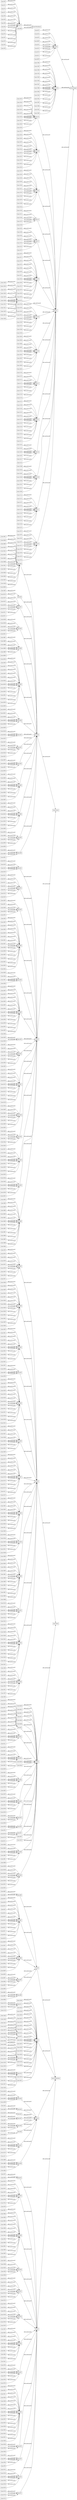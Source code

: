 digraph ar2dtool_diagram { 
rankdir=LR;
size="1000"
node [shape = rectangle, color="black"]; "base:FED" "base:ENI" "base:DBN" "base:HAN" "base:FEL" "base:GPF" "base:NK" "base:NCL" "base:CIC" "base:CPB" "base:FN" "base:EMB" "base:NEH" "base:FFG" "base:CRI" "base:GKF" "base:HLH" "base:HLP" "base:DBE" "base:FOB" "base:ENH" "base:DBM" "base:GMB" "base:CKR" "base:FBP" "base:DEE" "base:HBC" "base:HKD" "base:DEM" "base:AMM" "base:CPN" "base:NFK" "base:CBP" "base:PD" "base:PL" "base:FAA" "base:FAI" "base:HCF" "base:NHG" "base:HA" "base:BCG" "base:DFH" "base:HI" "base:FIF" "base:DED" "base:DLC" "base:DEL" "base:HFF" "base:N" "base:ENF" "base:FHH" "base:DNM" "base:DDF" "base:DHD" "base:HNC" "base:HMM" "base:NOC" "base:CCM" "base:CRO" "base:NAB" "base:CLN" "base:DMA" "base:FAC" "base:CC" "base:GMM" "base:Word" "base:NHL" "base:FDH" "base:FMI" "base:DIG" "base:GDL" "base:HOF" "base:BFF" "base:BME" "base:DHC" "base:CDH" "base:FBF" "base:CDP" "base:HNH" "base:DND" "base:HNP" "base:NID" "base:CRN" "base:GEB" "base:DPN" "base:HPD" "base:GNK" "base:EBF" "base:CKO" "base:CEF" "base:GMG" "base:BK" "base:CEN" "base:CKA" "base:FB" "base:NKK" "base:CDB" "base:PI" "base:NBL" "base:AM" "base:C" "base:K" "base:NIP" "base:NAH" "base:FNF" "base:CGO" "base:DG" "base:CFI" "base:CMH" "base:EBC" "base:HAG" "base:CI" "base:ACH" "base:CEE" "base:CLD" "base:BE" "base:FCB" "base:CNN" "base:KN" "base:COD" "base:DPL" "base:DHI" "base:CAF" "base:CHE" "base:CHM" "base:CGA" "base:NOH" "base:NAM" "base:Orientation" "base:DL" "base:CH" "base:NCF" "base:FH" "base:CIH" "base:CBA" "base:AMF" "base:CPG" "base:ELF" "base:FMN" "base:EEB" "base:COC" "base:DPK" "base:HED" "base:FGM" "base:CNL" "base:DLL" "base:CRC" "base:NM" "base:NBE" "base:ED" "base:DCK" "base:DBG" "base:FEC" "base:DAA" "base:HAM" "base:FEK" "base:NB" "base:GPE" "base:HAD" "base:NCK" "base:CPA" "base:FGD" "base:FG" "base:FHP" "base:FNC" "base:NLF" "base:NEG" "base:FFF" "base:CRB" "base:GAG" "base:DCB" "base:EP" "base:HBP" "base:HRB" "base:NDC" "base:BCI" "base:DBD" "base:BCA" "base:FEB" "base:DBL" "base:HC" "base:CN" "base:EFF" "base:HBB" "base:HKK" "base:CPM" "base:ELL" "base:FHB" "base:NMA" "base:FAK" "base:CBO" "base:EDD" "base:DMI" "base:EDL" "base:AA" "base:CAC" "base:NEF" "base:HLF" "base:HO" "base:NHF" "base:DEC" "base:FBN" "base:DEK" "base:CIM" "base:CPL" "base:CBF" "base:FM" "base:CBN" "base:DMH" "base:GCH" "base:HNB" "base:AAI" "base:NII" "base:GKE" "base:CLM" "base:NHE" "base:GML" "base:GDC" "base:CKF" "base:GP" "base:GDK" "base:KG" "base:NCP" "base:HNA" "base:GLH" "base:PC" "base:PK" "base:AG" "base:NLC" "base:NEL" "base:CRM" "base:DMF" "base:CLL" "base:CFC" "base:FAH" "base:CMB" "base:ACB" "base:BCF" "base:DFG" "base:HKH" "base:RR" "base:FBC" "base:NMF" "base:EKH" "base:FBK" "base:HNM" "base:EKP" "base:CDA" "base:PH" "base:ECH" "base:AF" "base:B" "base:NPF" "base:NOB" "base:CGF" "base:NAG" "base:CFB" "base:CGN" "base:GEH" "base:DF" "base:HCB" "base:CB" "base:HGH" "base:EIF" "base:CED" "base:NHK" "base:CEL" "base:DEH" "base:FMH" "base:CNM" "base:DIF" "base:DPE" "base:EAF" "base:HEF" "base:FBE" "base:HNG" "base:DHP" "base:DNC" "base:HNO" "base:BKB" "base:NIN" "base:FNK" "base:NOG" "base:NAF" "base:DE" "base:HAL" "base:CG" "base:NCE" "base:FDD" "base:FA" "base:FCH" "base:GAH" "base:KFF" "base:BMI" "base:BFR" "base:DHO" "base:FFH" "base:NL" "base:EC" "base:BEF" "base:CFH" "base:DBF" "base:EBB" "base:CFP" "base:HAF" "base:GD" "base:NCD" "base:FF" "base:HCM" "base:FGK" "base:CRA" "base:FOH" "base:ECM" "base:NBP" "base:DCA" "base:EB" "base:G" "base:DCI" "base:CGK" "base:NMK" "base:NAL" "base:DK" "base:NDB" "base:ENM" "base:HB" "base:FEP" "base:DAN" "base:EFM" "base:AME" "base:CPF" "base:CIO" "base:NFC" "base:CBH" "base:EEI" "base:COH" "base:HMC" "base:AFF" "base:ELB" "base:CHI" "base:EGH" "base:NBO" "base:EN" "base:CKN" "base:NDN" "base:GMF" "base:DP" "base:HN" "base:NA" "base:GMN" "base:NI" "base:EFL" "base:FHO" "base:CPK" "base:CBE" "base:EEF" "base:HIF" "base:AAH" "base:NKD" "base:CRG" "base:FFM" "base:FON" "base:GKD" "base:DBC" "base:NDM" "base:GME" "base:DBK" "base:HM" "base:CKP" "base:NHD" "base:NF" "base:DEP" "base:ENC" "base:NFI" "base:FGH" "base:PB" "base:HDH" "base:NLB" "base:NEK" "base:CCB" "base:CRF" "base:GKC" "base:DCN" "base:FAG" "base:EAN" "base:BCE" "base:DFF" "base:NHP" "base:BC" "base:DEB" "base:FBM" "base:HEC" "base:HEK" "base:DNK" "base:FBB" "base:NFN" "base:PA" "base:HNL" "base:NBD" "base:DNH" "base:HMH" "base:HMP" "base:NLA" "base:BKG" "base:CRR" "base:DMD" "base:NOA" "base:NOI" "base:GNB" "base:DGI" "base:CFA" "base:FAF" "base:HPH" "base:CA" "base:BCD" "base:GMK" "base:BCL" "base:GDB" "base:EAL" "base:DIE" "base:KF" "base:DPD" "base:FMO" "base:DIM" "base:BFD" "base:CMO" "base:DHA" "base:CDF" "base:CDN" "base:HNF" "base:NBC" "base:DNB" "base:NPD" "base:NIM" "base:CCP" "base:NAE" "base:DD" "base:FEA" "base:FEI" "base:HAK" "base:CM" "base:NHA" "base:CLH" "base:EAC" "base:FMF" "base:DID" "base:DPC" "base:HFH" "base:BFC" "base:ABH" "base:BMB" "base:EKG" "base:CND" "base:DHF" "base:PG" "base:AK" "base:A" "base:CCG" "base:CGE" "base:CMF" "base:CL" "base:CFO" "base:HAE" "base:GC" "base:ACN" "base:CLB" "base:CBM" "base:EKL" "base:CAI" "base:CNI" "base:CHH" "base:CHP" "base:FOG" "base:ECL" "base:F" "base:HBH" "base:NOF" "base:AKH" "base:NAK" "base:CFF" "base:HPM" "base:CFN" "base:CF" "base:FEO" "base:EBH" "base:ACE" "base:EMH" "base:CIF" "base:CPE" "base:NFB" "base:DPI" "base:EEH" "base:BMH" "base:CHB" "base:NKF" "base:NBN" "base:EM" "base:NDG" "base:HG" "base:DI" "base:FEF" "base:FEN" "base:DAD" "base:DBP" "base:HAP" "base:CR" "base:GPH" "base:EFC" "base:HBF" "base:NH" "base:HAB" "base:AGH" "base:NCI" "base:DKC" "base:DDD" "base:FE" "base:FGB" "base:FNA" "base:HCL" "base:CAO" "base:DLI" "base:NKC" "base:DCH" "base:DBB" "base:HL" "base:DEG" "base:FBR" "base:HKF" "base:DEO" "base:HKN" "base:NCH" "base:CPP" "base:FAN" "base:NFH" "base:FGG" "base:FBD" "base:HMB" "base:HNN" "base:NED" "base:FPP" "base:CRL" "base:GKI" "base:DLN" "base:CRE" "base:DCE" "base:DCM" "base:HCC" "base:DEA" "base:HEM" "base:DEI" "base:KK" "base:EMM" "base:CIK" "base:NFG" "base:GCK" "base:HNE" "base:PO" "base:HDF" "base:NEP" "base:NOP" "base:NIG" "base:BEE" "base:CLP" "base:DMC" "base:HLC" "base:FPA" "base:GNH" "base:HFP" "base:NHC" "base:BCC" "base:CEK" "base:NE" "base:BCK" "base:EFH" "base:EAE" "base:CKD" "base:HOC" "base:ABB" "base:ENB" "base:EPL" "base:CDE" "base:CDM" "base:NBB" "base:NIF" "base:CCI" "base:NON" "base:ACM" "base:CEH" "base:NHO" "base:CEP" "base:EAB" "base:CKC" "base:HEB" "base:FME" "base:DIC" "base:GDH" "base:DPB" "base:HOB" "base:BMA" "base:FBA" "base:CMM" "base:ABG" "base:EKF" "base:NFM" "base:FBI" "base:CDD" "base:CDL" "base:DNG" "base:AD" "base:BKF" "base:H" "base:CGD" "base:CGL" "base:DGP" "base:CK" "base:CLA" "base:FCD" "base:HFM" "base:COF" "base:KP" "base:NKN" "base:BMM" "base:NKG" "base:CNB" "base:HDC" "base:NP" "base:CHG" "base:FOM" "base:NBH" "base:EG" "base:NPC" "base:AKA" "base:CGC" "base:FNI" "base:NAD" "base:FAB" "base:DC" "base:CMD" "base:DKK" "base:FEH" "base:DAF" "base:HGK" "base:FDB" "base:ELC" "base:DII" "base:DPH" "base:HOH" "base:FFK" "base:NO" "base:NKE" "base:HRM" "base:NBG" "base:EF" "base:HBM" "base:NPH" "base:DBA" "base:FNN" "base:NDF" "base:HPK" "base:DBI" "base:DH" "base:FEE" "base:DAC" "base:HF" "base:HGB" "base:FEM" "base:NCB" "base:NLK" "base:EMF" "base:CBD" "base:BM" "base:CPC" "base:EEM" "base:DPG" "base:FD" "base:BMF" "base:EKK" "base:CNH" "base:CAN" "base:NLH" "base:FOF" "base:DLP" "base:E" "base:Action" "base:ADH" "base:CGI" "base:NDE" "base:HE" "base:DKD" "base:CP" "base:HKE" "base:NCN" "base:HKM" "base:NCG" "base:CPO" "base:FAM" "base:COK" "base:DKA" "base:FP" "base:EMD" "base:NEC" "base:FPI" "base:DLG" "base:CRK" "base:CHL" "base:GKH" "base:NBM" "base:GKP" "base:CIB" "base:EL" "base:EFB" "base:CPI" "base:FO" "base:GCB" "base:EMC" "base:NFF" "base:HND" "base:GLK" "base:PF" "base:PN" "base:NEO" "base:NKB" "base:CCF" "base:Image" "base:CCN" "base:CLO" "base:HLB" "base:HCH" "base:CKK" "base:NDK" "base:CEB" "base:HK" "base:FIH" "base:DEF" "base:NHB" "base:ND" "base:DEN" "base:EAD" "base:P" "base:ABA" "base:FGF" "base:PE" "base:PM" "base:NIE" "base:NOE" "base:CCH" "base:DCD" "base:NOM" "base:CFM" "base:CE" "base:ACL" "base:BCH" "base:CEA" "base:BCP" "base:NHN" "base:HP" "base:NC" "base:HEA" "base:GDG" "base:HOP" "base:FHI" "base:CML" "base:NMC" "base:KEF" "base:FBH" "base:DNF" "base:HMF" "base:AC" "base:CRP" "base:NOD" "base:DPP" "base:NOL" "base:NAI" "base:CD" "base:DGO" "base:BCB" "base:DFC" "base:NHM" "base:DFK" "base:BF" "base:KO" "base:HEH" "base:NMB" "base:NKM" "base:FBG" "base:CNA" "base:HNI" "base:NBA" "base:AB" "base:EPH" "base:CGB" "base:FNH" "base:NAC" "base:GEK" "base:DGF" "base:HPE" "base:DB" "base:FEG" "base:EBM" "base:CLF" "base:BMN" "base:EAA" "base:CEO" "base:FC" "base:DPA" "base:BFA" "base:NKL" "base:FFB" "base:FMA" "base:HRL" "base:NBF" "base:EE" "base:NIB" "base:FNG" "base:GIF" "base:DA" "base:DN" "base:DBH" "base:HAH" "base:EBL" "base:HGP" "base:GA" "base:EML" "base:AMH" "base:ELH" "base:DPM" "base:GAK" "base:EEL" "base:DPF" "base:EDH" "base:BML" "base:NEB" "base:AFI" "base:KD" "base:CHF" "base:CHN" "base:HRF" "base:D" "base:NMM" "base:NAN" "base:CGH" "base:AKF" "base:DM" "base:CMC" "base:FER" "base:HD" "base:CO" "base:GM" "base:NCM" "base:Periodicals" "base:CBB" "base:EEC" "base:ELM" "base:FI" "base:HCP" "base:CAD" "base:CNF" "base:GKA" "base:CRD" "base:FPH" "base:DLF" "base:CHK" "base:GAB" "base:DCL" "base:EK" ; /*classes style*/
	"base:HNM" -> "base:HN" [ label = "rdfs:subClassOf" ];
	"base:KFF" -> "base:K" [ label = "rdfs:subClassOf" ];
	"base:FNF" -> "base:FN" [ label = "rdfs:subClassOf" ];
	"base:DIC" -> "base:DI" [ label = "rdfs:subClassOf" ];
	"base:HKK" -> "base:HK" [ label = "rdfs:subClassOf" ];
	"base:FFH" -> "base:FF" [ label = "rdfs:subClassOf" ];
	"base:NB" -> "base:N" [ label = "rdfs:subClassOf" ];
	"base:HCM" -> "base:HC" [ label = "rdfs:subClassOf" ];
	"base:FD" -> "base:F" [ label = "rdfs:subClassOf" ];
	"base:CPI" -> "base:CP" [ label = "rdfs:subClassOf" ];
	"base:AKF" -> "base:AK" [ label = "rdfs:subClassOf" ];
	"base:FHB" -> "base:FH" [ label = "rdfs:subClassOf" ];
	"base:CHK" -> "base:CH" [ label = "rdfs:subClassOf" ];
	"base:ACH" -> "base:AC" [ label = "rdfs:subClassOf" ];
	"base:CB" -> "base:C" [ label = "rdfs:subClassOf" ];
	"base:CRC" -> "base:CR" [ label = "rdfs:subClassOf" ];
	"base:NIP" -> "base:NI" [ label = "rdfs:subClassOf" ];
	"base:NFN" -> "base:NF" [ label = "rdfs:subClassOf" ];
	"base:ELF" -> "base:EL" [ label = "rdfs:subClassOf" ];
	"base:CGC" -> "base:CG" [ label = "rdfs:subClassOf" ];
	"base:EDH" -> "base:ED" [ label = "rdfs:subClassOf" ];
	"base:NCL" -> "base:NC" [ label = "rdfs:subClassOf" ];
	"base:NPF" -> "base:NP" [ label = "rdfs:subClassOf" ];
	"base:CDA" -> "base:CD" [ label = "rdfs:subClassOf" ];
	"base:EAF" -> "base:E" [ label = "rdfs:subClassOf" ];
	"base:A" -> "base:Orientation" [ label = "rdfs:subClassOf" ];
	"base:GKE" -> "base:G" [ label = "rdfs:subClassOf" ];
	"base:EFB" -> "base:EF" [ label = "rdfs:subClassOf" ];
	"base:PM" -> "base:P" [ label = "rdfs:subClassOf" ];
	"base:HO" -> "base:H" [ label = "rdfs:subClassOf" ];
	"base:FMO" -> "base:FM" [ label = "rdfs:subClassOf" ];
	"base:BKG" -> "base:BK" [ label = "rdfs:subClassOf" ];
	"base:NEF" -> "base:NE" [ label = "rdfs:subClassOf" ];
	"base:BCI" -> "base:BC" [ label = "rdfs:subClassOf" ];
	"base:DMH" -> "base:DM" [ label = "rdfs:subClassOf" ];
	"base:HOP" -> "base:HO" [ label = "rdfs:subClassOf" ];
	"base:NBD" -> "base:NB" [ label = "rdfs:subClassOf" ];
	"base:EM" -> "base:E" [ label = "rdfs:subClassOf" ];
	"base:BMA" -> "base:BM" [ label = "rdfs:subClassOf" ];
	"base:FGK" -> "base:FG" [ label = "rdfs:subClassOf" ];
	"base:BK" -> "base:B" [ label = "rdfs:subClassOf" ];
	"base:DBH" -> "base:DB" [ label = "rdfs:subClassOf" ];
	"base:CLP" -> "base:CL" [ label = "rdfs:subClassOf" ];
	"base:HAN" -> "base:HA" [ label = "rdfs:subClassOf" ];
	"base:HNH" -> "base:HN" [ label = "rdfs:subClassOf" ];
	"base:DE" -> "base:D" [ label = "rdfs:subClassOf" ];
	"base:FAG" -> "base:FA" [ label = "rdfs:subClassOf" ];
	"base:FNA" -> "base:FN" [ label = "rdfs:subClassOf" ];
	"base:HKF" -> "base:HK" [ label = "rdfs:subClassOf" ];
	"base:AAI" -> "base:AA" [ label = "rdfs:subClassOf" ];
	"base:AC" -> "base:A" [ label = "rdfs:subClassOf" ];
	"base:HCH" -> "base:HC" [ label = "rdfs:subClassOf" ];
	"base:AKA" -> "base:AK" [ label = "rdfs:subClassOf" ];
	"base:CHF" -> "base:CH" [ label = "rdfs:subClassOf" ];
	"base:HEB" -> "base:HE" [ label = "rdfs:subClassOf" ];
	"base:CMB" -> "base:CM" [ label = "rdfs:subClassOf" ];
	"base:CED" -> "base:CE" [ label = "rdfs:subClassOf" ];
	"base:GLH" -> "base:G" [ label = "rdfs:subClassOf" ];
	"base:NAM" -> "base:NA" [ label = "rdfs:subClassOf" ];
	"base:CBB" -> "base:CB" [ label = "rdfs:subClassOf" ];
	"base:NFI" -> "base:NF" [ label = "rdfs:subClassOf" ];
	"base:GIF" -> "base:G" [ label = "rdfs:subClassOf" ];
	"base:NKE" -> "base:NK" [ label = "rdfs:subClassOf" ];
	"base:GAH" -> "base:GA" [ label = "rdfs:subClassOf" ];
	"base:DNK" -> "base:DN" [ label = "rdfs:subClassOf" ];
	"base:NCG" -> "base:NC" [ label = "rdfs:subClassOf" ];
	"base:GNB" -> "base:G" [ label = "rdfs:subClassOf" ];
	"base:FP" -> "base:F" [ label = "rdfs:subClassOf" ];
	"base:EAA" -> "base:E" [ label = "rdfs:subClassOf" ];
	"base:NHC" -> "base:NH" [ label = "rdfs:subClassOf" ];
	"base:BFF" -> "base:BF" [ label = "rdfs:subClassOf" ];
	"base:CN" -> "base:C" [ label = "rdfs:subClassOf" ];
	"base:PH" -> "base:P" [ label = "rdfs:subClassOf" ];
	"base:DCK" -> "base:DC" [ label = "rdfs:subClassOf" ];
	"base:DPE" -> "base:DP" [ label = "rdfs:subClassOf" ];
	"base:GCB" -> "base:GC" [ label = "rdfs:subClassOf" ];
	"base:HRM" -> "base:HA" [ label = "rdfs:subClassOf" ];
	"base:BKB" -> "base:BK" [ label = "rdfs:subClassOf" ];
	"base:FEL" -> "base:FE" [ label = "rdfs:subClassOf" ];
	"base:BCD" -> "base:BC" [ label = "rdfs:subClassOf" ];
	"base:CRO" -> "base:CR" [ label = "rdfs:subClassOf" ];
	"base:DMC" -> "base:DM" [ label = "rdfs:subClassOf" ];
	"base:DEE" -> "base:DE" [ label = "rdfs:subClassOf" ];
	"base:CGO" -> "base:CG" [ label = "rdfs:subClassOf" ];
	"base:FGF" -> "base:FG" [ label = "rdfs:subClassOf" ];
	"base:BF" -> "base:B" [ label = "rdfs:subClassOf" ];
	"base:DBC" -> "base:DB" [ label = "rdfs:subClassOf" ];
	"base:AGH" -> "base:AG" [ label = "rdfs:subClassOf" ];
	"base:CDM" -> "base:CD" [ label = "rdfs:subClassOf" ];
	"base:FDD" -> "base:FD" [ label = "rdfs:subClassOf" ];
	"base:HNC" -> "base:HN" [ label = "rdfs:subClassOf" ];
	"base:FAB" -> "base:FA" [ label = "rdfs:subClassOf" ];
	"base:ECL" -> "base:EC" [ label = "rdfs:subClassOf" ];
	"base:HCC" -> "base:HC" [ label = "rdfs:subClassOf" ];
	"base:CKC" -> "base:CK" [ label = "rdfs:subClassOf" ];
	"base:GMK" -> "base:GM" [ label = "rdfs:subClassOf" ];
	"base:NBP" -> "base:NB" [ label = "rdfs:subClassOf" ];
	"base:BMM" -> "base:BM" [ label = "rdfs:subClassOf" ];
	"base:EMD" -> "base:EM" [ label = "rdfs:subClassOf" ];
	"base:EEF" -> "base:EE" [ label = "rdfs:subClassOf" ];
	"base:NLH" -> "base:NL" [ label = "rdfs:subClassOf" ];
	"base:DGP" -> "base:DG" [ label = "rdfs:subClassOf" ];
	"base:NIF" -> "base:NI" [ label = "rdfs:subClassOf" ];
	"base:DLL" -> "base:DL" [ label = "rdfs:subClassOf" ];
	"base:NAH" -> "base:NA" [ label = "rdfs:subClassOf" ];
	"base:NI" -> "base:N" [ label = "rdfs:subClassOf" ];
	"base:DNF" -> "base:DN" [ label = "rdfs:subClassOf" ];
	"base:NCB" -> "base:NC" [ label = "rdfs:subClassOf" ];
	"base:DFH" -> "base:DF" [ label = "rdfs:subClassOf" ];
	"base:CPP" -> "base:CP" [ label = "rdfs:subClassOf" ];
	"base:KG" -> "base:K" [ label = "rdfs:subClassOf" ];
	"base:DKD" -> "base:DK" [ label = "rdfs:subClassOf" ];
	"base:BFA" -> "base:BF" [ label = "rdfs:subClassOf" ];
	"base:CI" -> "base:C" [ label = "rdfs:subClassOf" ];
	"base:FHI" -> "base:FH" [ label = "rdfs:subClassOf" ];
	"base:PC" -> "base:P" [ label = "rdfs:subClassOf" ];
	"base:FME" -> "base:FM" [ label = "rdfs:subClassOf" ];
	"base:HE" -> "base:H" [ label = "rdfs:subClassOf" ];
	"base:CEP" -> "base:CE" [ label = "rdfs:subClassOf" ];
	"base:FEG" -> "base:FE" [ label = "rdfs:subClassOf" ];
	"base:HOF" -> "base:HO" [ label = "rdfs:subClassOf" ];
	"base:EC" -> "base:E" [ label = "rdfs:subClassOf" ];
	"base:HGH" -> "base:HG" [ label = "rdfs:subClassOf" ];
	"base:CBN" -> "base:CB" [ label = "rdfs:subClassOf" ];
	"base:COH" -> "base:CO" [ label = "rdfs:subClassOf" ];
	"base:FBE" -> "base:FB" [ label = "rdfs:subClassOf" ];
	"base:ELM" -> "base:EL" [ label = "rdfs:subClassOf" ];
	"base:ABG" -> "base:AB" [ label = "rdfs:subClassOf" ];
	"base:HDF" -> "base:HD" [ label = "rdfs:subClassOf" ];
	"base:CLF" -> "base:CL" [ label = "rdfs:subClassOf" ];
	"base:CDH" -> "base:CD" [ label = "rdfs:subClassOf" ];
	"base:NHO" -> "base:NH" [ label = "rdfs:subClassOf" ];
	"base:HAD" -> "base:HA" [ label = "rdfs:subClassOf" ];
	"base:H" -> "base:Action" [ label = "rdfs:subClassOf" ];
	"base:BFR" -> "base:BF" [ label = "rdfs:subClassOf" ];
	"base:NMK" -> "base:NM" [ label = "rdfs:subClassOf" ];
	"base:CAF" -> "base:CA" [ label = "rdfs:subClassOf" ];
	"base:GPH" -> "base:GP" [ label = "rdfs:subClassOf" ];
	"base:GPH" -> "base:GA" [ label = "rdfs:subClassOf" ];
	"base:CFB" -> "base:CF" [ label = "rdfs:subClassOf" ];
	"base:BCP" -> "base:BC" [ label = "rdfs:subClassOf" ];
	"base:GMF" -> "base:GM" [ label = "rdfs:subClassOf" ];
	"base:NOE" -> "base:NO" [ label = "rdfs:subClassOf" ];
	"base:GEH" -> "base:G" [ label = "rdfs:subClassOf" ];
	"base:BMH" -> "base:BM" [ label = "rdfs:subClassOf" ];
	"base:NLC" -> "base:NL" [ label = "rdfs:subClassOf" ];
	"base:NDE" -> "base:ND" [ label = "rdfs:subClassOf" ];
	"base:DLG" -> "base:DL" [ label = "rdfs:subClassOf" ];
	"base:HNO" -> "base:HN" [ label = "rdfs:subClassOf" ];
	"base:NAC" -> "base:NA" [ label = "rdfs:subClassOf" ];
	"base:DL" -> "base:D" [ label = "rdfs:subClassOf" ];
	"base:FAN" -> "base:FA" [ label = "rdfs:subClassOf" ];
	"base:FNH" -> "base:FN" [ label = "rdfs:subClassOf" ];
	"base:DIE" -> "base:DI" [ label = "rdfs:subClassOf" ];
	"base:HKM" -> "base:HK" [ label = "rdfs:subClassOf" ];
	"base:ND" -> "base:N" [ label = "rdfs:subClassOf" ];
	"base:CKO" -> "base:CK" [ label = "rdfs:subClassOf" ];
	"base:FF" -> "base:F" [ label = "rdfs:subClassOf" ];
	"base:DFC" -> "base:DF" [ label = "rdfs:subClassOf" ];
	"base:CPK" -> "base:CP" [ label = "rdfs:subClassOf" ];
	"base:FCH" -> "base:FC" [ label = "rdfs:subClassOf" ];
	"base:AKH" -> "base:AK" [ label = "rdfs:subClassOf" ];
	"base:CHM" -> "base:CH" [ label = "rdfs:subClassOf" ];
	"base:CD" -> "base:C" [ label = "rdfs:subClassOf" ];
	"base:DCA" -> "base:DC" [ label = "rdfs:subClassOf" ];
	"base:CEK" -> "base:CE" [ label = "rdfs:subClassOf" ];
	"base:FEB" -> "base:FE" [ label = "rdfs:subClassOf" ];
	"base:CRE" -> "base:CR" [ label = "rdfs:subClassOf" ];
	"base:COC" -> "base:CO" [ label = "rdfs:subClassOf" ];
	"base:ELH" -> "base:EL" [ label = "rdfs:subClassOf" ];
	"base:CGE" -> "base:CG" [ label = "rdfs:subClassOf" ];
	"base:ABB" -> "base:AB" [ label = "rdfs:subClassOf" ];
	"base:NKL" -> "base:NK" [ label = "rdfs:subClassOf" ];
	"base:CLA" -> "base:CL" [ label = "rdfs:subClassOf" ];
	"base:NCN" -> "base:NC" [ label = "rdfs:subClassOf" ];
	"base:EIF" -> "base:E" [ label = "rdfs:subClassOf" ];
	"base:NPH" -> "base:NP" [ label = "rdfs:subClassOf" ];
	"base:ENB" -> "base:EN" [ label = "rdfs:subClassOf" ];
	"base:C" -> "base:Image" [ label = "rdfs:subClassOf" ];
	"base:NMF" -> "base:NM" [ label = "rdfs:subClassOf" ];
	"base:PO" -> "base:P" [ label = "rdfs:subClassOf" ];
	"base:DPL" -> "base:DP" [ label = "rdfs:subClassOf" ];
	"base:NEH" -> "base:NE" [ label = "rdfs:subClassOf" ];
	"base:BCK" -> "base:BC" [ label = "rdfs:subClassOf" ];
	"base:NBF" -> "base:NB" [ label = "rdfs:subClassOf" ];
	"base:DEL" -> "base:DE" [ label = "rdfs:subClassOf" ];
	"base:BM" -> "base:B" [ label = "rdfs:subClassOf" ];
	"base:HLP" -> "base:HL" [ label = "rdfs:subClassOf" ];
	"base:BEE" -> "base:BE" [ label = "rdfs:subClassOf" ];
	"base:FGM" -> "base:FG" [ label = "rdfs:subClassOf" ];
	"base:DGF" -> "base:DG" [ label = "rdfs:subClassOf" ];
	"base:HAP" -> "base:HA" [ label = "rdfs:subClassOf" ];
	"base:DG" -> "base:D" [ label = "rdfs:subClassOf" ];
	"base:DDD" -> "base:DD" [ label = "rdfs:subClassOf" ];
	"base:CNL" -> "base:CN" [ label = "rdfs:subClassOf" ];
	"base:FAI" -> "base:FA" [ label = "rdfs:subClassOf" ];
	"base:FNC" -> "base:FN" [ label = "rdfs:subClassOf" ];
	"base:HKH" -> "base:HK" [ label = "rdfs:subClassOf" ];
	"base:CFN" -> "base:CF" [ label = "rdfs:subClassOf" ];
	"base:HPD" -> "base:HP" [ label = "rdfs:subClassOf" ];
	"base:FA" -> "base:F" [ label = "rdfs:subClassOf" ];
	"base:CPF" -> "base:CP" [ label = "rdfs:subClassOf" ];
	"base:HMB" -> "base:HM" [ label = "rdfs:subClassOf" ];
	"base:CHH" -> "base:CH" [ label = "rdfs:subClassOf" ];
	"base:ACE" -> "base:AC" [ label = "rdfs:subClassOf" ];
	"base:EEM" -> "base:EE" [ label = "rdfs:subClassOf" ];
	"base:HED" -> "base:HE" [ label = "rdfs:subClassOf" ];
	"base:CMD" -> "base:CM" [ label = "rdfs:subClassOf" ];
	"base:CEF" -> "base:CE" [ label = "rdfs:subClassOf" ];
	"base:NIM" -> "base:NI" [ label = "rdfs:subClassOf" ];
	"base:HBB" -> "base:HB" [ label = "rdfs:subClassOf" ];
	"base:CBD" -> "base:CB" [ label = "rdfs:subClassOf" ];
	"base:GDL" -> "base:GD" [ label = "rdfs:subClassOf" ];
	"base:NFK" -> "base:NF" [ label = "rdfs:subClassOf" ];
	"base:ELC" -> "base:EL" [ label = "rdfs:subClassOf" ];
	"base:NKG" -> "base:NK" [ label = "rdfs:subClassOf" ];
	"base:NP" -> "base:N" [ label = "rdfs:subClassOf" ];
	"base:DNM" -> "base:DN" [ label = "rdfs:subClassOf" ];
	"base:NCI" -> "base:NC" [ label = "rdfs:subClassOf" ];
	"base:NPC" -> "base:NP" [ label = "rdfs:subClassOf" ];
	"base:NHE" -> "base:NH" [ label = "rdfs:subClassOf" ];
	"base:EAC" -> "base:E" [ label = "rdfs:subClassOf" ];
	"base:KN" -> "base:K" [ label = "rdfs:subClassOf" ];
	"base:DKK" -> "base:DK" [ label = "rdfs:subClassOf" ];
	"base:CP" -> "base:C" [ label = "rdfs:subClassOf" ];
	"base:FHP" -> "base:FH" [ label = "rdfs:subClassOf" ];
	"base:NMA" -> "base:NM" [ label = "rdfs:subClassOf" ];
	"base:DCM" -> "base:DC" [ label = "rdfs:subClassOf" ];
	"base:DPG" -> "base:DP" [ label = "rdfs:subClassOf" ];
	"base:NEC" -> "base:NE" [ label = "rdfs:subClassOf" ];
	"base:HL" -> "base:H" [ label = "rdfs:subClassOf" ];
	"base:DHI" -> "base:DH" [ label = "rdfs:subClassOf" ];
	"base:BCF" -> "base:BC" [ label = "rdfs:subClassOf" ];
	"base:FEN" -> "base:FE" [ label = "rdfs:subClassOf" ];
	"base:NBA" -> "base:NB" [ label = "rdfs:subClassOf" ];
	"base:DEG" -> "base:DE" [ label = "rdfs:subClassOf" ];
	"base:FOF" -> "base:FO" [ label = "rdfs:subClassOf" ];
	"base:FGH" -> "base:FG" [ label = "rdfs:subClassOf" ];
	"base:DBE" -> "base:DB" [ label = "rdfs:subClassOf" ];
	"base:CLM" -> "base:CL" [ label = "rdfs:subClassOf" ];
	"base:GD" -> "base:G" [ label = "rdfs:subClassOf" ];
	"base:HAK" -> "base:HA" [ label = "rdfs:subClassOf" ];
	"base:HNE" -> "base:HN" [ label = "rdfs:subClassOf" ];
	"base:CIK" -> "base:CI" [ label = "rdfs:subClassOf" ];
	"base:DB" -> "base:D" [ label = "rdfs:subClassOf" ];
	"base:ADH" -> "base:AD" [ label = "rdfs:subClassOf" ];
	"base:EKL" -> "base:EK" [ label = "rdfs:subClassOf" ];
	"base:CFI" -> "base:CF" [ label = "rdfs:subClassOf" ];
	"base:EPH" -> "base:EP" [ label = "rdfs:subClassOf" ];
	"base:GMM" -> "base:GM" [ label = "rdfs:subClassOf" ];
	"base:NOL" -> "base:NO" [ label = "rdfs:subClassOf" ];
	"base:CCG" -> "base:CC" [ label = "rdfs:subClassOf" ];
	"base:CPA" -> "base:CP" [ label = "rdfs:subClassOf" ];
	"base:EMF" -> "base:EM" [ label = "rdfs:subClassOf" ];
	"base:EEH" -> "base:EE" [ label = "rdfs:subClassOf" ];
	"base:CEA" -> "base:CE" [ label = "rdfs:subClassOf" ];
	"base:EBF" -> "base:EB" [ label = "rdfs:subClassOf" ];
	"base:DLN" -> "base:DL" [ label = "rdfs:subClassOf" ];
	"base:GDG" -> "base:GD" [ label = "rdfs:subClassOf" ];
	"base:NFF" -> "base:NF" [ label = "rdfs:subClassOf" ];
	"base:NKB" -> "base:NK" [ label = "rdfs:subClassOf" ];
	"base:NK" -> "base:N" [ label = "rdfs:subClassOf" ];
	"base:DAN" -> "base:DA" [ label = "rdfs:subClassOf" ];
	"base:DNH" -> "base:DN" [ label = "rdfs:subClassOf" ];
	"base:NCD" -> "base:NC" [ label = "rdfs:subClassOf" ];
	"base:FM" -> "base:F" [ label = "rdfs:subClassOf" ];
	"base:FPI" -> "base:FP" [ label = "rdfs:subClassOf" ];
	"base:BFC" -> "base:BF" [ label = "rdfs:subClassOf" ];
	"base:CK" -> "base:C" [ label = "rdfs:subClassOf" ];
	"base:PE" -> "base:P" [ label = "rdfs:subClassOf" ];
	"base:DCH" -> "base:DC" [ label = "rdfs:subClassOf" ];
	"base:DPB" -> "base:DP" [ label = "rdfs:subClassOf" ];
	"base:HG" -> "base:H" [ label = "rdfs:subClassOf" ];
	"base:DHD" -> "base:DH" [ label = "rdfs:subClassOf" ];
	"base:BCA" -> "base:BC" [ label = "rdfs:subClassOf" ];
	"base:CRL" -> "base:CR" [ label = "rdfs:subClassOf" ];
	"base:FEI" -> "base:FE" [ label = "rdfs:subClassOf" ];
	"base:HOH" -> "base:HO" [ label = "rdfs:subClassOf" ];
	"base:EE" -> "base:E" [ label = "rdfs:subClassOf" ];
	"base:DEB" -> "base:DE" [ label = "rdfs:subClassOf" ];
	"base:CBP" -> "base:CB" [ label = "rdfs:subClassOf" ];
	"base:FBG" -> "base:FB" [ label = "rdfs:subClassOf" ];
	"base:HLF" -> "base:HL" [ label = "rdfs:subClassOf" ];
	"base:CGL" -> "base:CG" [ label = "rdfs:subClassOf" ];
	"base:BC" -> "base:B" [ label = "rdfs:subClassOf" ];
	"base:HDH" -> "base:HD" [ label = "rdfs:subClassOf" ];
	"base:CLH" -> "base:CL" [ label = "rdfs:subClassOf" ];
	"base:HAF" -> "base:HA" [ label = "rdfs:subClassOf" ];
	"base:ENI" -> "base:EN" [ label = "rdfs:subClassOf" ];
	"base:CIF" -> "base:CI" [ label = "rdfs:subClassOf" ];
	"base:NMM" -> "base:NM" [ label = "rdfs:subClassOf" ];
	"base:CNB" -> "base:CN" [ label = "rdfs:subClassOf" ];
	"base:NEO" -> "base:NE" [ label = "rdfs:subClassOf" ];
	"base:EKG" -> "base:EK" [ label = "rdfs:subClassOf" ];
	"base:NBM" -> "base:NB" [ label = "rdfs:subClassOf" ];
	"base:NOG" -> "base:NO" [ label = "rdfs:subClassOf" ];
	"base:CCB" -> "base:CC" [ label = "rdfs:subClassOf" ];
	"base:EEC" -> "base:EE" [ label = "rdfs:subClassOf" ];
	"base:NDG" -> "base:ND" [ label = "rdfs:subClassOf" ];
	"base:GP" -> "base:G" [ label = "rdfs:subClassOf" ];
	"base:DLI" -> "base:DL" [ label = "rdfs:subClassOf" ];
	"base:NAE" -> "base:NA" [ label = "rdfs:subClassOf" ];
	"base:DN" -> "base:D" [ label = "rdfs:subClassOf" ];
	"base:GDB" -> "base:GD" [ label = "rdfs:subClassOf" ];
	"base:DIG" -> "base:DI" [ label = "rdfs:subClassOf" ];
	"base:NF" -> "base:N" [ label = "rdfs:subClassOf" ];
	"base:DNC" -> "base:DN" [ label = "rdfs:subClassOf" ];
	"base:HPK" -> "base:HP" [ label = "rdfs:subClassOf" ];
	"base:FH" -> "base:F" [ label = "rdfs:subClassOf" ];
	"base:CPM" -> "base:CP" [ label = "rdfs:subClassOf" ];
	"base:KD" -> "base:K" [ label = "rdfs:subClassOf" ];
	"base:DKA" -> "base:DK" [ label = "rdfs:subClassOf" ];
	"base:CF" -> "base:C" [ label = "rdfs:subClassOf" ];
	"base:ACL" -> "base:AC" [ label = "rdfs:subClassOf" ];
	"base:HEK" -> "base:HE" [ label = "rdfs:subClassOf" ];
	"base:HB" -> "base:H" [ label = "rdfs:subClassOf" ];
	"base:CRG" -> "base:CR" [ label = "rdfs:subClassOf" ];
	"base:FED" -> "base:FE" [ label = "rdfs:subClassOf" ];
	"base:HOC" -> "base:HO" [ label = "rdfs:subClassOf" ];
	"base:FBB" -> "base:FB" [ label = "rdfs:subClassOf" ];
	"base:EDL" -> "base:ED" [ label = "rdfs:subClassOf" ];
	"base:NKN" -> "base:NK" [ label = "rdfs:subClassOf" ];
	"base:HDC" -> "base:HD" [ label = "rdfs:subClassOf" ];
	"base:GNK" -> "base:G" [ label = "rdfs:subClassOf" ];
	"base:NCP" -> "base:NC" [ label = "rdfs:subClassOf" ];
	"base:CDE" -> "base:CD" [ label = "rdfs:subClassOf" ];
	"base:NHL" -> "base:NH" [ label = "rdfs:subClassOf" ];
	"base:E" -> "base:Word" [ label = "rdfs:subClassOf" ];
	"base:GKI" -> "base:G" [ label = "rdfs:subClassOf" ];
	"base:EFF" -> "base:EF" [ label = "rdfs:subClassOf" ];
	"base:GCK" -> "base:GC" [ label = "rdfs:subClassOf" ];
	"base:CAC" -> "base:CA" [ label = "rdfs:subClassOf" ];
	"base:DPN" -> "base:DP" [ label = "rdfs:subClassOf" ];
	"base:GPE" -> "base:GP" [ label = "rdfs:subClassOf" ];
	"base:GPE" -> "base:GA" [ label = "rdfs:subClassOf" ];
	"base:DHP" -> "base:DH" [ label = "rdfs:subClassOf" ];
	"base:NBH" -> "base:NB" [ label = "rdfs:subClassOf" ];
	"base:NOB" -> "base:NO" [ label = "rdfs:subClassOf" ];
	"base:DEN" -> "base:DE" [ label = "rdfs:subClassOf" ];
	"base:BME" -> "base:BM" [ label = "rdfs:subClassOf" ];
	"base:FOM" -> "base:FO" [ label = "rdfs:subClassOf" ];
	"base:DBL" -> "base:DB" [ label = "rdfs:subClassOf" ];
	"base:NDB" -> "base:ND" [ label = "rdfs:subClassOf" ];
	"base:HNL" -> "base:HN" [ label = "rdfs:subClassOf" ];
	"base:DI" -> "base:D" [ label = "rdfs:subClassOf" ];
	"base:DDF" -> "base:DD" [ label = "rdfs:subClassOf" ];
	"base:FAK" -> "base:FA" [ label = "rdfs:subClassOf" ];
	"base:CNN" -> "base:CN" [ label = "rdfs:subClassOf" ];
	"base:CFP" -> "base:CF" [ label = "rdfs:subClassOf" ];
	"base:AG" -> "base:A" [ label = "rdfs:subClassOf" ];
	"base:FFG" -> "base:FF" [ label = "rdfs:subClassOf" ];
	"base:NA" -> "base:N" [ label = "rdfs:subClassOf" ];
	"base:DAD" -> "base:DA" [ label = "rdfs:subClassOf" ];
	"base:HCL" -> "base:HC" [ label = "rdfs:subClassOf" ];
	"base:AFI" -> "base:AF" [ label = "rdfs:subClassOf" ];
	"base:FC" -> "base:F" [ label = "rdfs:subClassOf" ];
	"base:CCN" -> "base:CC" [ label = "rdfs:subClassOf" ];
	"base:EMM" -> "base:EM" [ label = "rdfs:subClassOf" ];
	"base:CA" -> "base:C" [ label = "rdfs:subClassOf" ];
	"base:HEF" -> "base:HE" [ label = "rdfs:subClassOf" ];
	"base:CMF" -> "base:CM" [ label = "rdfs:subClassOf" ];
	"base:CEH" -> "base:CE" [ label = "rdfs:subClassOf" ];
	"base:CRB" -> "base:CR" [ label = "rdfs:subClassOf" ];
	"base:EBM" -> "base:EB" [ label = "rdfs:subClassOf" ];
	"base:CBF" -> "base:CB" [ label = "rdfs:subClassOf" ];
	"base:NFM" -> "base:NF" [ label = "rdfs:subClassOf" ];
	"base:CGB" -> "base:CG" [ label = "rdfs:subClassOf" ];
	"base:NCK" -> "base:NC" [ label = "rdfs:subClassOf" ];
	"base:FPP" -> "base:FP" [ label = "rdfs:subClassOf" ];
	"base:NHG" -> "base:NH" [ label = "rdfs:subClassOf" ];
	"base:EAE" -> "base:E" [ label = "rdfs:subClassOf" ];
	"base:KP" -> "base:K" [ label = "rdfs:subClassOf" ];
	"base:GKD" -> "base:G" [ label = "rdfs:subClassOf" ];
	"base:CR" -> "base:Image" [ label = "rdfs:subClassOf" ];
	"base:NMC" -> "base:NM" [ label = "rdfs:subClassOf" ];
	"base:PL" -> "base:P" [ label = "rdfs:subClassOf" ];
	"base:DPI" -> "base:DP" [ label = "rdfs:subClassOf" ];
	"base:HN" -> "base:H" [ label = "rdfs:subClassOf" ];
	"base:BKF" -> "base:BK" [ label = "rdfs:subClassOf" ];
	"base:FMN" -> "base:FM" [ label = "rdfs:subClassOf" ];
	"base:BCH" -> "base:BC" [ label = "rdfs:subClassOf" ];
	"base:FEP" -> "base:FE" [ label = "rdfs:subClassOf" ];
	"base:NBC" -> "base:NB" [ label = "rdfs:subClassOf" ];
	"base:EL" -> "base:E" [ label = "rdfs:subClassOf" ];
	"base:DEI" -> "base:DE" [ label = "rdfs:subClassOf" ];
	"base:FBN" -> "base:FB" [ label = "rdfs:subClassOf" ];
	"base:FOH" -> "base:FO" [ label = "rdfs:subClassOf" ];
	"base:DBG" -> "base:DB" [ label = "rdfs:subClassOf" ];
	"base:CLO" -> "base:CL" [ label = "rdfs:subClassOf" ];
	"base:FDH" -> "base:FD" [ label = "rdfs:subClassOf" ];
	"base:HAM" -> "base:HA" [ label = "rdfs:subClassOf" ];
	"base:HNG" -> "base:HN" [ label = "rdfs:subClassOf" ];
	"base:CIM" -> "base:CI" [ label = "rdfs:subClassOf" ];
	"base:DD" -> "base:D" [ label = "rdfs:subClassOf" ];
	"base:CAO" -> "base:CA" [ label = "rdfs:subClassOf" ];
	"base:FAF" -> "base:FA" [ label = "rdfs:subClassOf" ];
	"base:CNI" -> "base:CN" [ label = "rdfs:subClassOf" ];
	"base:AB" -> "base:A" [ label = "rdfs:subClassOf" ];
	"base:HKE" -> "base:HK" [ label = "rdfs:subClassOf" ];
	"base:FFB" -> "base:FF" [ label = "rdfs:subClassOf" ];
	"base:AAH" -> "base:AA" [ label = "rdfs:subClassOf" ];
	"base:NON" -> "base:NO" [ label = "rdfs:subClassOf" ];
	"base:CCI" -> "base:CC" [ label = "rdfs:subClassOf" ];
	"base:CPC" -> "base:CP" [ label = "rdfs:subClassOf" ];
	"base:EMH" -> "base:EM" [ label = "rdfs:subClassOf" ];
	"base:CHE" -> "base:CH" [ label = "rdfs:subClassOf" ];
	"base:ACB" -> "base:AC" [ label = "rdfs:subClassOf" ];
	"base:HEA" -> "base:HE" [ label = "rdfs:subClassOf" ];
	"base:NDN" -> "base:ND" [ label = "rdfs:subClassOf" ];
	"base:EBH" -> "base:EB" [ label = "rdfs:subClassOf" ];
	"base:DLP" -> "base:DL" [ label = "rdfs:subClassOf" ];
	"base:NAL" -> "base:NA" [ label = "rdfs:subClassOf" ];
	"base:CBA" -> "base:CB" [ label = "rdfs:subClassOf" ];
	"base:NFH" -> "base:NF" [ label = "rdfs:subClassOf" ];
	"base:NKD" -> "base:NK" [ label = "rdfs:subClassOf" ];
	"base:NM" -> "base:N" [ label = "rdfs:subClassOf" ];
	"base:GAG" -> "base:GA" [ label = "rdfs:subClassOf" ];
	"base:NCF" -> "base:NC" [ label = "rdfs:subClassOf" ];
	"base:FO" -> "base:F" [ label = "rdfs:subClassOf" ];
	"base:NHB" -> "base:NH" [ label = "rdfs:subClassOf" ];
	"base:KK" -> "base:K" [ label = "rdfs:subClassOf" ];
	"base:HMP" -> "base:HM" [ label = "rdfs:subClassOf" ];
	"base:CM" -> "base:C" [ label = "rdfs:subClassOf" ];
	"base:PG" -> "base:P" [ label = "rdfs:subClassOf" ];
	"base:DPD" -> "base:DP" [ label = "rdfs:subClassOf" ];
	"base:HRL" -> "base:HA" [ label = "rdfs:subClassOf" ];
	"base:HI" -> "base:H" [ label = "rdfs:subClassOf" ];
	"base:FMI" -> "base:FM" [ label = "rdfs:subClassOf" ];
	"base:DHF" -> "base:DH" [ label = "rdfs:subClassOf" ];
	"base:CRN" -> "base:CR" [ label = "rdfs:subClassOf" ];
	"base:BCC" -> "base:BC" [ label = "rdfs:subClassOf" ];
	"base:FEK" -> "base:FE" [ label = "rdfs:subClassOf" ];
	"base:HBP" -> "base:HB" [ label = "rdfs:subClassOf" ];
	"base:EG" -> "base:E" [ label = "rdfs:subClassOf" ];
	"base:DED" -> "base:DE" [ label = "rdfs:subClassOf" ];
	"base:FBI" -> "base:FB" [ label = "rdfs:subClassOf" ];
	"base:HLH" -> "base:HL" [ label = "rdfs:subClassOf" ];
	"base:CGN" -> "base:CG" [ label = "rdfs:subClassOf" ];
	"base:BE" -> "base:B" [ label = "rdfs:subClassOf" ];
	"base:DBB" -> "base:DB" [ label = "rdfs:subClassOf" ];
	"base:GA" -> "base:G" [ label = "rdfs:subClassOf" ];
	"base:HIF" -> "base:HI" [ label = "rdfs:subClassOf" ];
	"base:CDL" -> "base:CD" [ label = "rdfs:subClassOf" ];
	"base:HAH" -> "base:HA" [ label = "rdfs:subClassOf" ];
	"base:HNB" -> "base:HN" [ label = "rdfs:subClassOf" ];
	"base:CIH" -> "base:CI" [ label = "rdfs:subClassOf" ];
	"base:GKP" -> "base:G" [ label = "rdfs:subClassOf" ];
	"base:EFM" -> "base:EF" [ label = "rdfs:subClassOf" ];
	"base:FAA" -> "base:FA" [ label = "rdfs:subClassOf" ];
	"base:CND" -> "base:CN" [ label = "rdfs:subClassOf" ];
	"base:CFF" -> "base:CF" [ label = "rdfs:subClassOf" ];
	"base:HCB" -> "base:HC" [ label = "rdfs:subClassOf" ];
	"base:NBO" -> "base:NB" [ label = "rdfs:subClassOf" ];
	"base:NOI" -> "base:NO" [ label = "rdfs:subClassOf" ];
	"base:RR" -> "base:Periodicals" [ label = "rdfs:subClassOf" ];
	"base:BML" -> "base:BM" [ label = "rdfs:subClassOf" ];
	"base:EMC" -> "base:EM" [ label = "rdfs:subClassOf" ];
	"base:DGO" -> "base:DG" [ label = "rdfs:subClassOf" ];
	"base:EBC" -> "base:EB" [ label = "rdfs:subClassOf" ];
	"base:NIE" -> "base:NI" [ label = "rdfs:subClassOf" ];
	"base:NAG" -> "base:NA" [ label = "rdfs:subClassOf" ];
	"base:DP" -> "base:D" [ label = "rdfs:subClassOf" ];
	"base:NFC" -> "base:NF" [ label = "rdfs:subClassOf" ];
	"base:DII" -> "base:DI" [ label = "rdfs:subClassOf" ];
	"base:NH" -> "base:N" [ label = "rdfs:subClassOf" ];
	"base:GAB" -> "base:GA" [ label = "rdfs:subClassOf" ];
	"base:HPM" -> "base:HP" [ label = "rdfs:subClassOf" ];
	"base:DFG" -> "base:DF" [ label = "rdfs:subClassOf" ];
	"base:CPO" -> "base:CP" [ label = "rdfs:subClassOf" ];
	"base:KF" -> "base:K" [ label = "rdfs:subClassOf" ];
	"base:DKC" -> "base:DK" [ label = "rdfs:subClassOf" ];
	"base:FHH" -> "base:FH" [ label = "rdfs:subClassOf" ];
	"base:ACN" -> "base:AC" [ label = "rdfs:subClassOf" ];
	"base:CH" -> "base:CP" [ label = "rdfs:subClassOf" ];
	"base:CH" -> "base:C" [ label = "rdfs:subClassOf" ];
	"base:PB" -> "base:P" [ label = "rdfs:subClassOf" ];
	"base:DCE" -> "base:DC" [ label = "rdfs:subClassOf" ];
	"base:HEM" -> "base:HE" [ label = "rdfs:subClassOf" ];
	"base:CMM" -> "base:CM" [ label = "rdfs:subClassOf" ];
	"base:HD" -> "base:H" [ label = "rdfs:subClassOf" ];
	"base:DHA" -> "base:DH" [ label = "rdfs:subClassOf" ];
	"base:CEO" -> "base:CE" [ label = "rdfs:subClassOf" ];
	"base:CRI" -> "base:CR" [ label = "rdfs:subClassOf" ];
	"base:FEF" -> "base:FE" [ label = "rdfs:subClassOf" ];
	"base:AMF" -> "base:AM" [ label = "rdfs:subClassOf" ];
	"base:EB" -> "base:E" [ label = "rdfs:subClassOf" ];
	"base:CBM" -> "base:CB" [ label = "rdfs:subClassOf" ];
	"base:FBD" -> "base:FB" [ label = "rdfs:subClassOf" ];
	"base:ELL" -> "base:EL" [ label = "rdfs:subClassOf" ];
	"base:HLC" -> "base:HL" [ label = "rdfs:subClassOf" ];
	"base:CGI" -> "base:CG" [ label = "rdfs:subClassOf" ];
	"base:EAL" -> "base:E" [ label = "rdfs:subClassOf" ];
	"base:NHN" -> "base:NH" [ label = "rdfs:subClassOf" ];
	"base:ENF" -> "base:EN" [ label = "rdfs:subClassOf" ];
	"base:CIC" -> "base:CI" [ label = "rdfs:subClassOf" ];
	"base:G" -> "base:Orientation" [ label = "rdfs:subClassOf" ];
	"base:EFH" -> "base:EF" [ label = "rdfs:subClassOf" ];
	"base:DPP" -> "base:DP" [ label = "rdfs:subClassOf" ];
	"base:NEL" -> "base:NE" [ label = "rdfs:subClassOf" ];
	"base:CFA" -> "base:CF" [ label = "rdfs:subClassOf" ];
	"base:GME" -> "base:GM" [ label = "rdfs:subClassOf" ];
	"base:NOD" -> "base:NO" [ label = "rdfs:subClassOf" ];
	"base:DEP" -> "base:DE" [ label = "rdfs:subClassOf" ];
	"base:NLB" -> "base:NL" [ label = "rdfs:subClassOf" ];
	"base:DBN" -> "base:DB" [ label = "rdfs:subClassOf" ];
	"base:GM" -> "base:G" [ label = "rdfs:subClassOf" ];
	"base:DLF" -> "base:DL" [ label = "rdfs:subClassOf" ];
	"base:HNN" -> "base:HN" [ label = "rdfs:subClassOf" ];
	"base:NAB" -> "base:NA" [ label = "rdfs:subClassOf" ];
	"base:DK" -> "base:D" [ label = "rdfs:subClassOf" ];
	"base:HFP" -> "base:HF" [ label = "rdfs:subClassOf" ];
	"base:FAM" -> "base:FA" [ label = "rdfs:subClassOf" ];
	"base:FNG" -> "base:FN" [ label = "rdfs:subClassOf" ];
	"base:DID" -> "base:DI" [ label = "rdfs:subClassOf" ];
	"base:NC" -> "base:N" [ label = "rdfs:subClassOf" ];
	"base:DAF" -> "base:DA" [ label = "rdfs:subClassOf" ];
	"base:HPH" -> "base:HP" [ label = "rdfs:subClassOf" ];
	"base:CKN" -> "base:CK" [ label = "rdfs:subClassOf" ];
	"base:FE" -> "base:F" [ label = "rdfs:subClassOf" ];
	"base:CCP" -> "base:CC" [ label = "rdfs:subClassOf" ];
	"base:FPA" -> "base:FP" [ label = "rdfs:subClassOf" ];
	"base:HMF" -> "base:HM" [ label = "rdfs:subClassOf" ];
	"base:CHL" -> "base:CH" [ label = "rdfs:subClassOf" ];
	"base:CC" -> "base:C" [ label = "rdfs:subClassOf" ];
	"base:HEH" -> "base:HE" [ label = "rdfs:subClassOf" ];
	"base:HRB" -> "base:HA" [ label = "rdfs:subClassOf" ];
	"base:CMH" -> "base:CM" [ label = "rdfs:subClassOf" ];
	"base:FEA" -> "base:FE" [ label = "rdfs:subClassOf" ];
	"base:CRD" -> "base:CR" [ label = "rdfs:subClassOf" ];
	"base:HBF" -> "base:HB" [ label = "rdfs:subClassOf" ];
	"base:HGB" -> "base:HG" [ label = "rdfs:subClassOf" ];
	"base:CBH" -> "base:CB" [ label = "rdfs:subClassOf" ];
	"base:CGD" -> "base:CG" [ label = "rdfs:subClassOf" ];
	"base:ABA" -> "base:AB" [ label = "rdfs:subClassOf" ];
	"base:NKK" -> "base:NK" [ label = "rdfs:subClassOf" ];
	"base:GNH" -> "base:G" [ label = "rdfs:subClassOf" ];
	"base:NCM" -> "base:NC" [ label = "rdfs:subClassOf" ];
	"base:CDB" -> "base:CD" [ label = "rdfs:subClassOf" ];
	"base:B" -> "base:Orientation" [ label = "rdfs:subClassOf" ];
	"base:GKF" -> "base:G" [ label = "rdfs:subClassOf" ];
	"base:EFC" -> "base:EF" [ label = "rdfs:subClassOf" ];
	"base:PN" -> "base:P" [ label = "rdfs:subClassOf" ];
	"base:DPK" -> "base:DP" [ label = "rdfs:subClassOf" ];
	"base:GCH" -> "base:GC" [ label = "rdfs:subClassOf" ];
	"base:NEG" -> "base:NE" [ label = "rdfs:subClassOf" ];
	"base:HP" -> "base:H" [ label = "rdfs:subClassOf" ];
	"base:FER" -> "base:FE" [ label = "rdfs:subClassOf" ];
	"base:DMI" -> "base:DM" [ label = "rdfs:subClassOf" ];
	"base:NBE" -> "base:NB" [ label = "rdfs:subClassOf" ];
	"base:EN" -> "base:E" [ label = "rdfs:subClassOf" ];
	"base:DEK" -> "base:DE" [ label = "rdfs:subClassOf" ];
	"base:GEB" -> "base:G" [ label = "rdfs:subClassOf" ];
	"base:FBP" -> "base:FB" [ label = "rdfs:subClassOf" ];
	"base:BMB" -> "base:BM" [ label = "rdfs:subClassOf" ];
	"base:DBI" -> "base:DB" [ label = "rdfs:subClassOf" ];
	"base:HNI" -> "base:HN" [ label = "rdfs:subClassOf" ];
	"base:CIO" -> "base:CI" [ label = "rdfs:subClassOf" ];
	"base:DF" -> "base:D" [ label = "rdfs:subClassOf" ];
	"base:FIF" -> "base:FI" [ label = "rdfs:subClassOf" ];
	"base:FAH" -> "base:FA" [ label = "rdfs:subClassOf" ];
	"base:EKP" -> "base:EK" [ label = "rdfs:subClassOf" ];
	"base:CFM" -> "base:CD" [ label = "rdfs:subClassOf" ];
	"base:AD" -> "base:A" [ label = "rdfs:subClassOf" ];
	"base:DAA" -> "base:DA" [ label = "rdfs:subClassOf" ];
	"base:EPL" -> "base:EP" [ label = "rdfs:subClassOf" ];
	"base:AFF" -> "base:AF" [ label = "rdfs:subClassOf" ];
	"base:NOP" -> "base:NO" [ label = "rdfs:subClassOf" ];
	"base:CPE" -> "base:CP" [ label = "rdfs:subClassOf" ];
	"base:FCB" -> "base:FC" [ label = "rdfs:subClassOf" ];
	"base:CHG" -> "base:CH" [ label = "rdfs:subClassOf" ];
	"base:EEL" -> "base:EE" [ label = "rdfs:subClassOf" ];
	"base:HEC" -> "base:HE" [ label = "rdfs:subClassOf" ];
	"base:CMC" -> "base:CM" [ label = "rdfs:subClassOf" ];
	"base:CEE" -> "base:CE" [ label = "rdfs:subClassOf" ];
	"base:NAN" -> "base:NA" [ label = "rdfs:subClassOf" ];
	"base:GDK" -> "base:GD" [ label = "rdfs:subClassOf" ];
	"base:ELB" -> "base:EL" [ label = "rdfs:subClassOf" ];
	"base:NO" -> "base:N" [ label = "rdfs:subClassOf" ];
	"base:EDD" -> "base:ED" [ label = "rdfs:subClassOf" ];
	"base:NKF" -> "base:NK" [ label = "rdfs:subClassOf" ];
	"base:NCH" -> "base:NC" [ label = "rdfs:subClassOf" ];
	"base:EAB" -> "base:E" [ label = "rdfs:subClassOf" ];
	"base:NHD" -> "base:NH" [ label = "rdfs:subClassOf" ];
	"base:CO" -> "base:C" [ label = "rdfs:subClassOf" ];
	"base:GKA" -> "base:G" [ label = "rdfs:subClassOf" ];
	"base:FHO" -> "base:FH" [ label = "rdfs:subClassOf" ];
	"base:PI" -> "base:P" [ label = "rdfs:subClassOf" ];
	"base:DCL" -> "base:DC" [ label = "rdfs:subClassOf" ];
	"base:DPF" -> "base:DP" [ label = "rdfs:subClassOf" ];
	"base:NEB" -> "base:NE" [ label = "rdfs:subClassOf" ];
	"base:HK" -> "base:H" [ label = "rdfs:subClassOf" ];
	"base:FEM" -> "base:FE" [ label = "rdfs:subClassOf" ];
	"base:BCE" -> "base:BC" [ label = "rdfs:subClassOf" ];
	"base:CRP" -> "base:CR" [ label = "rdfs:subClassOf" ];
	"base:AMM" -> "base:AM" [ label = "rdfs:subClassOf" ];
	"base:DMD" -> "base:DM" [ label = "rdfs:subClassOf" ];
	"base:DEF" -> "base:DE" [ label = "rdfs:subClassOf" ];
	"base:FBK" -> "base:FB" [ label = "rdfs:subClassOf" ];
	"base:FGG" -> "base:FG" [ label = "rdfs:subClassOf" ];
	"base:DBD" -> "base:DB" [ label = "rdfs:subClassOf" ];
	"base:CLL" -> "base:CL" [ label = "rdfs:subClassOf" ];
	"base:GC" -> "base:G" [ label = "rdfs:subClassOf" ];
	"base:CDN" -> "base:CD" [ label = "rdfs:subClassOf" ];
	"base:ENM" -> "base:EN" [ label = "rdfs:subClassOf" ];
	"base:N" -> "base:Word" [ label = "rdfs:subClassOf" ];
	"base:HND" -> "base:HN" [ label = "rdfs:subClassOf" ];
	"base:DA" -> "base:D" [ label = "rdfs:subClassOf" ];
	"base:HFF" -> "base:HF" [ label = "rdfs:subClassOf" ];
	"base:CNF" -> "base:CN" [ label = "rdfs:subClassOf" ];
	"base:FAC" -> "base:FA" [ label = "rdfs:subClassOf" ];
	"base:EKK" -> "base:EK" [ label = "rdfs:subClassOf" ];
	"base:CFH" -> "base:CF" [ label = "rdfs:subClassOf" ];
	"base:ECM" -> "base:EC" [ label = "rdfs:subClassOf" ];
	"base:CKD" -> "base:CK" [ label = "rdfs:subClassOf" ];
	"base:GML" -> "base:GM" [ label = "rdfs:subClassOf" ];
	"base:CCF" -> "base:CC" [ label = "rdfs:subClassOf" ];
	"base:BMN" -> "base:BM" [ label = "rdfs:subClassOf" ];
	"base:CHB" -> "base:CH" [ label = "rdfs:subClassOf" ];
	"base:NDK" -> "base:ND" [ label = "rdfs:subClassOf" ];
	"base:NIG" -> "base:NI" [ label = "rdfs:subClassOf" ];
	"base:NAI" -> "base:NA" [ label = "rdfs:subClassOf" ];
	"base:FNN" -> "base:FN" [ label = "rdfs:subClassOf" ];
	"base:DNG" -> "base:DN" [ label = "rdfs:subClassOf" ];
	"base:FPH" -> "base:FP" [ label = "rdfs:subClassOf" ];
	"base:HMM" -> "base:HM" [ label = "rdfs:subClassOf" ];
	"base:PD" -> "base:P" [ label = "rdfs:subClassOf" ];
	"base:KEF" -> "base:K" [ label = "rdfs:subClassOf" ];
	"base:DPA" -> "base:DP" [ label = "rdfs:subClassOf" ];
	"base:CMO" -> "base:CM" [ label = "rdfs:subClassOf" ];
	"base:HF" -> "base:H" [ label = "rdfs:subClassOf" ];
	"base:FMF" -> "base:FM" [ label = "rdfs:subClassOf" ];
	"base:DHC" -> "base:DH" [ label = "rdfs:subClassOf" ];
	"base:FEH" -> "base:FE" [ label = "rdfs:subClassOf" ];
	"base:CRK" -> "base:CR" [ label = "rdfs:subClassOf" ];
	"base:AMH" -> "base:AM" [ label = "rdfs:subClassOf" ];
	"base:HBM" -> "base:HB" [ label = "rdfs:subClassOf" ];
	"base:ED" -> "base:E" [ label = "rdfs:subClassOf" ];
	"base:DEA" -> "base:DE" [ label = "rdfs:subClassOf" ];
	"base:CBO" -> "base:CB" [ label = "rdfs:subClassOf" ];
	"base:FBF" -> "base:FB" [ label = "rdfs:subClassOf" ];
	"base:CGK" -> "base:CG" [ label = "rdfs:subClassOf" ];
	"base:ABH" -> "base:AB" [ label = "rdfs:subClassOf" ];
	"base:FGB" -> "base:FG" [ label = "rdfs:subClassOf" ];
	"base:HAE" -> "base:HA" [ label = "rdfs:subClassOf" ];
	"base:EAN" -> "base:E" [ label = "rdfs:subClassOf" ];
	"base:NHP" -> "base:NH" [ label = "rdfs:subClassOf" ];
	"base:ENH" -> "base:EN" [ label = "rdfs:subClassOf" ];
	"base:CNA" -> "base:CN" [ label = "rdfs:subClassOf" ];
	"base:EKF" -> "base:EK" [ label = "rdfs:subClassOf" ];
	"base:CFC" -> "base:CF" [ label = "rdfs:subClassOf" ];
	"base:ECH" -> "base:EC" [ label = "rdfs:subClassOf" ];
	"base:GMG" -> "base:GM" [ label = "rdfs:subClassOf" ];
	"base:NBL" -> "base:NB" [ label = "rdfs:subClassOf" ];
	"base:NOF" -> "base:NO" [ label = "rdfs:subClassOf" ];
	"base:BMI" -> "base:BM" [ label = "rdfs:subClassOf" ];
	"base:EEB" -> "base:EE" [ label = "rdfs:subClassOf" ];
	"base:DBP" -> "base:DB" [ label = "rdfs:subClassOf" ];
	"base:NDF" -> "base:ND" [ label = "rdfs:subClassOf" ];
	"base:NIB" -> "base:NI" [ label = "rdfs:subClassOf" ];
	"base:HNP" -> "base:HN" [ label = "rdfs:subClassOf" ];
	"base:NAD" -> "base:NA" [ label = "rdfs:subClassOf" ];
	"base:DM" -> "base:D" [ label = "rdfs:subClassOf" ];
	"base:FNI" -> "base:FN" [ label = "rdfs:subClassOf" ];
	"base:DIF" -> "base:DI" [ label = "rdfs:subClassOf" ];
	"base:HKN" -> "base:HK" [ label = "rdfs:subClassOf" ];
	"base:AK" -> "base:A" [ label = "rdfs:subClassOf" ];
	"base:FFK" -> "base:FF" [ label = "rdfs:subClassOf" ];
	"base:NE" -> "base:N" [ label = "rdfs:subClassOf" ];
	"base:HCP" -> "base:HC" [ label = "rdfs:subClassOf" ];
	"base:DNB" -> "base:DN" [ label = "rdfs:subClassOf" ];
	"base:CKP" -> "base:CK" [ label = "rdfs:subClassOf" ];
	"base:FG" -> "base:F" [ label = "rdfs:subClassOf" ];
	"base:CPL" -> "base:CP" [ label = "rdfs:subClassOf" ];
	"base:HMH" -> "base:HM" [ label = "rdfs:subClassOf" ];
	"base:CHN" -> "base:CH" [ label = "rdfs:subClassOf" ];
	"base:CE" -> "base:C" [ label = "rdfs:subClassOf" ];
	"base:DCB" -> "base:DC" [ label = "rdfs:subClassOf" ];
	"base:FMA" -> "base:FM" [ label = "rdfs:subClassOf" ];
	"base:HA" -> "base:H" [ label = "rdfs:subClassOf" ];
	"base:CEL" -> "base:CE" [ label = "rdfs:subClassOf" ];
	"base:FEC" -> "base:FE" [ label = "rdfs:subClassOf" ];
	"base:CRF" -> "base:CR" [ label = "rdfs:subClassOf" ];
	"base:HBH" -> "base:HB" [ label = "rdfs:subClassOf" ];
	"base:HOB" -> "base:HO" [ label = "rdfs:subClassOf" ];
	"base:FBA" -> "base:FB" [ label = "rdfs:subClassOf" ];
	"base:COD" -> "base:CO" [ label = "rdfs:subClassOf" ];
	"base:CGF" -> "base:CG" [ label = "rdfs:subClassOf" ];
	"base:NKM" -> "base:NK" [ label = "rdfs:subClassOf" ];
	"base:CLB" -> "base:CL" [ label = "rdfs:subClassOf" ];
	"base:CDD" -> "base:CD" [ label = "rdfs:subClassOf" ];
	"base:NHK" -> "base:NH" [ label = "rdfs:subClassOf" ];
	"base:ENC" -> "base:EN" [ label = "rdfs:subClassOf" ];
	"base:D" -> "base:Action" [ label = "rdfs:subClassOf" ];
	"base:GKH" -> "base:G" [ label = "rdfs:subClassOf" ];
	"base:DPM" -> "base:DP" [ label = "rdfs:subClassOf" ];
	"base:DHO" -> "base:DH" [ label = "rdfs:subClassOf" ];
	"base:BCL" -> "base:BC" [ label = "rdfs:subClassOf" ];
	"base:NBG" -> "base:NB" [ label = "rdfs:subClassOf" ];
	"base:GMB" -> "base:GM" [ label = "rdfs:subClassOf" ];
	"base:EP" -> "base:E" [ label = "rdfs:subClassOf" ];
	"base:NOA" -> "base:NO" [ label = "rdfs:subClassOf" ];
	"base:DEM" -> "base:DE" [ label = "rdfs:subClassOf" ];
	"base:FBR" -> "base:FB" [ label = "rdfs:subClassOf" ];
	"base:BEF" -> "base:BE" [ label = "rdfs:subClassOf" ];
	"base:DBK" -> "base:DB" [ label = "rdfs:subClassOf" ];
	"base:DLC" -> "base:DL" [ label = "rdfs:subClassOf" ];
	"base:DH" -> "base:D" [ label = "rdfs:subClassOf" ];
	"base:FIH" -> "base:FI" [ label = "rdfs:subClassOf" ];
	"base:HFM" -> "base:HF" [ label = "rdfs:subClassOf" ];
	"base:CNM" -> "base:CN" [ label = "rdfs:subClassOf" ];
	"base:CFO" -> "base:CF" [ label = "rdfs:subClassOf" ];
	"base:AF" -> "base:A" [ label = "rdfs:subClassOf" ];
	"base:FFF" -> "base:FF" [ label = "rdfs:subClassOf" ];
	"base:DAC" -> "base:DA" [ label = "rdfs:subClassOf" ];
	"base:HPE" -> "base:HP" [ label = "rdfs:subClassOf" ];
	"base:CKK" -> "base:CK" [ label = "rdfs:subClassOf" ];
	"base:FB" -> "base:F" [ label = "rdfs:subClassOf" ];
	"base:CCM" -> "base:CC" [ label = "rdfs:subClassOf" ];
	"base:FCD" -> "base:FC" [ label = "rdfs:subClassOf" ];
	"base:CPG" -> "base:CP" [ label = "rdfs:subClassOf" ];
	"base:EML" -> "base:EM" [ label = "rdfs:subClassOf" ];
	"base:HMC" -> "base:HM" [ label = "rdfs:subClassOf" ];
	"base:CHI" -> "base:CH" [ label = "rdfs:subClassOf" ];
	"base:CRA" -> "base:CR" [ label = "rdfs:subClassOf" ];
	"base:EBL" -> "base:EB" [ label = "rdfs:subClassOf" ];
	"base:NIN" -> "base:NI" [ label = "rdfs:subClassOf" ];
	"base:HBC" -> "base:HB" [ label = "rdfs:subClassOf" ];
	"base:GLK" -> "base:G" [ label = "rdfs:subClassOf" ];
	"base:EGH" -> "base:EG" [ label = "rdfs:subClassOf" ];
	"base:CBE" -> "base:CB" [ label = "rdfs:subClassOf" ];
	"base:CGA" -> "base:CG" [ label = "rdfs:subClassOf" ];
	"base:GAK" -> "base:GA" [ label = "rdfs:subClassOf" ];
	"base:NPD" -> "base:NP" [ label = "rdfs:subClassOf" ];
	"base:NHF" -> "base:NH" [ label = "rdfs:subClassOf" ];
	"base:EAD" -> "base:E" [ label = "rdfs:subClassOf" ];
	"base:KO" -> "base:K" [ label = "rdfs:subClassOf" ];
	"base:GKC" -> "base:G" [ label = "rdfs:subClassOf" ];
	"base:PK" -> "base:P" [ label = "rdfs:subClassOf" ];
	"base:NMB" -> "base:NM" [ label = "rdfs:subClassOf" ];
	"base:DCN" -> "base:DC" [ label = "rdfs:subClassOf" ];
	"base:DPH" -> "base:DP" [ label = "rdfs:subClassOf" ];
	"base:NED" -> "base:NE" [ label = "rdfs:subClassOf" ];
	"base:HM" -> "base:H" [ label = "rdfs:subClassOf" ];
	"base:CRR" -> "base:CR" [ label = "rdfs:subClassOf" ];
	"base:BCG" -> "base:BC" [ label = "rdfs:subClassOf" ];
	"base:FEO" -> "base:FE" [ label = "rdfs:subClassOf" ];
	"base:DMF" -> "base:DM" [ label = "rdfs:subClassOf" ];
	"base:NBB" -> "base:NB" [ label = "rdfs:subClassOf" ];
	"base:EK" -> "base:E" [ label = "rdfs:subClassOf" ];
	"base:DEH" -> "base:DE" [ label = "rdfs:subClassOf" ];
	"base:HGP" -> "base:HG" [ label = "rdfs:subClassOf" ];
	"base:FBM" -> "base:FB" [ label = "rdfs:subClassOf" ];
	"base:FOG" -> "base:FO" [ label = "rdfs:subClassOf" ];
	"base:DBF" -> "base:DB" [ label = "rdfs:subClassOf" ];
	"base:CLN" -> "base:CL" [ label = "rdfs:subClassOf" ];
	"base:CDP" -> "base:CD" [ label = "rdfs:subClassOf" ];
	"base:HAL" -> "base:HA" [ label = "rdfs:subClassOf" ];
	"base:P" -> "base:Periodicals" [ label = "rdfs:subClassOf" ];
	"base:HNF" -> "base:HN" [ label = "rdfs:subClassOf" ];
	"base:DC" -> "base:D" [ label = "rdfs:subClassOf" ];
	"base:HFH" -> "base:HF" [ label = "rdfs:subClassOf" ];
	"base:CAN" -> "base:CA" [ label = "rdfs:subClassOf" ];
	"base:CNH" -> "base:CN" [ label = "rdfs:subClassOf" ];
	"base:HKD" -> "base:HK" [ label = "rdfs:subClassOf" ];
	"base:AA" -> "base:A" [ label = "rdfs:subClassOf" ];
	"base:HCF" -> "base:HC" [ label = "rdfs:subClassOf" ];
	"base:CKF" -> "base:CK" [ label = "rdfs:subClassOf" ];
	"base:GMN" -> "base:GM" [ label = "rdfs:subClassOf" ];
	"base:NOM" -> "base:NO" [ label = "rdfs:subClassOf" ];
	"base:CCH" -> "base:CC" [ label = "rdfs:subClassOf" ];
	"base:CPB" -> "base:CP" [ label = "rdfs:subClassOf" ];
	"base:EEI" -> "base:EE" [ label = "rdfs:subClassOf" ];
	"base:NLK" -> "base:NL" [ label = "rdfs:subClassOf" ];
	"base:NDM" -> "base:ND" [ label = "rdfs:subClassOf" ];
	"base:CEB" -> "base:CE" [ label = "rdfs:subClassOf" ];
	"base:NII" -> "base:NI" [ label = "rdfs:subClassOf" ];
	"base:NAK" -> "base:NA" [ label = "rdfs:subClassOf" ];
	"base:GDH" -> "base:GD" [ label = "rdfs:subClassOf" ];
	"base:NFG" -> "base:NF" [ label = "rdfs:subClassOf" ];
	"base:DIM" -> "base:DI" [ label = "rdfs:subClassOf" ];
	"base:NL" -> "base:N" [ label = "rdfs:subClassOf" ];
	"base:NKC" -> "base:NK" [ label = "rdfs:subClassOf" ];
	"base:NCE" -> "base:NC" [ label = "rdfs:subClassOf" ];
	"base:FN" -> "base:F" [ label = "rdfs:subClassOf" ];
	"base:DFK" -> "base:DF" [ label = "rdfs:subClassOf" ];
	"base:NHA" -> "base:NH" [ label = "rdfs:subClassOf" ];
	"base:BFD" -> "base:BF" [ label = "rdfs:subClassOf" ];
	"base:CL" -> "base:C" [ label = "rdfs:subClassOf" ];
	"base:PF" -> "base:P" [ label = "rdfs:subClassOf" ];
	"base:DCI" -> "base:DC" [ label = "rdfs:subClassOf" ];
	"base:DPC" -> "base:DP" [ label = "rdfs:subClassOf" ];
	"base:FMH" -> "base:FM" [ label = "rdfs:subClassOf" ];
	"base:BCB" -> "base:BC" [ label = "rdfs:subClassOf" ];
	"base:CRM" -> "base:CR" [ label = "rdfs:subClassOf" ];
	"base:DMA" -> "base:DM" [ label = "rdfs:subClassOf" ];
	"base:EF" -> "base:E" [ label = "rdfs:subClassOf" ];
	"base:DEC" -> "base:DE" [ label = "rdfs:subClassOf" ];
	"base:HGK" -> "base:HK" [ label = "rdfs:subClassOf" ];
	"base:FBH" -> "base:FB" [ label = "rdfs:subClassOf" ];
	"base:COK" -> "base:CO" [ label = "rdfs:subClassOf" ];
	"base:FOB" -> "base:FO" [ label = "rdfs:subClassOf" ];
	"base:FGD" -> "base:FG" [ label = "rdfs:subClassOf" ];
	"base:DBA" -> "base:DB" [ label = "rdfs:subClassOf" ];
	"base:FDB" -> "base:FD" [ label = "rdfs:subClassOf" ];
	"base:HAG" -> "base:HA" [ label = "rdfs:subClassOf" ];
	"base:K" -> "base:Image" [ label = "rdfs:subClassOf" ];
	"base:HNA" -> "base:HN" [ label = "rdfs:subClassOf" ];
	"base:EFL" -> "base:EF" [ label = "rdfs:subClassOf" ];
	"base:CAI" -> "base:CA" [ label = "rdfs:subClassOf" ];
	"base:NEP" -> "base:NE" [ label = "rdfs:subClassOf" ];
	"base:EKH" -> "base:EK" [ label = "rdfs:subClassOf" ];
	"base:CKA" -> "base:CK" [ label = "rdfs:subClassOf" ];
	"base:NBN" -> "base:NB" [ label = "rdfs:subClassOf" ];
	"base:NOH" -> "base:NO" [ label = "rdfs:subClassOf" ];
	"base:GEK" -> "base:G" [ label = "rdfs:subClassOf" ];
	"base:EMB" -> "base:EM" [ label = "rdfs:subClassOf" ];
	"base:NLF" -> "base:NL" [ label = "rdfs:subClassOf" ];
	"base:EBB" -> "base:EB" [ label = "rdfs:subClassOf" ];
	"base:NID" -> "base:NI" [ label = "rdfs:subClassOf" ];
	"base:NAF" -> "base:NA" [ label = "rdfs:subClassOf" ];
	"base:GDC" -> "base:GD" [ label = "rdfs:subClassOf" ];
	"base:NFB" -> "base:NF" [ label = "rdfs:subClassOf" ];
	"base:FNK" -> "base:FN" [ label = "rdfs:subClassOf" ];
	"base:AM" -> "base:A" [ label = "rdfs:subClassOf" ];
	"base:FFM" -> "base:FF" [ label = "rdfs:subClassOf" ];
	"base:DND" -> "base:DN" [ label = "rdfs:subClassOf" ];
	"base:CKR" -> "base:CK" [ label = "rdfs:subClassOf" ];
	"base:FI" -> "base:F" [ label = "rdfs:subClassOf" ];
	"base:DFF" -> "base:DF" [ label = "rdfs:subClassOf" ];
	"base:CPN" -> "base:CP" [ label = "rdfs:subClassOf" ];
	"base:CHP" -> "base:CH" [ label = "rdfs:subClassOf" ];
	"base:ACM" -> "base:AC" [ label = "rdfs:subClassOf" ];
	"base:CG" -> "base:C" [ label = "rdfs:subClassOf" ];
	"base:PA" -> "base:P" [ label = "rdfs:subClassOf" ];
	"base:DCD" -> "base:DC" [ label = "rdfs:subClassOf" ];
	"base:HRF" -> "base:HA" [ label = "rdfs:subClassOf" ];
	"base:CML" -> "base:CM" [ label = "rdfs:subClassOf" ];
	"base:HC" -> "base:H" [ label = "rdfs:subClassOf" ];
	"base:CEN" -> "base:CE" [ label = "rdfs:subClassOf" ];
	"base:FEE" -> "base:FE" [ label = "rdfs:subClassOf" ];
	"base:AME" -> "base:AM" [ label = "rdfs:subClassOf" ];
	"base:FBC" -> "base:FB" [ label = "rdfs:subClassOf" ];
	"base:COF" -> "base:CO" [ label = "rdfs:subClassOf" ];
	"base:HLB" -> "base:HL" [ label = "rdfs:subClassOf" ];
	"base:CGH" -> "base:CG" [ label = "rdfs:subClassOf" ];
	"base:CLD" -> "base:CL" [ label = "rdfs:subClassOf" ];
	"base:CDF" -> "base:CD" [ label = "rdfs:subClassOf" ];
	"base:NHM" -> "base:NH" [ label = "rdfs:subClassOf" ];
	"base:HAB" -> "base:HA" [ label = "rdfs:subClassOf" ];
	"base:F" -> "base:Orientation" [ label = "rdfs:subClassOf" ];
	"base:CIB" -> "base:CI" [ label = "rdfs:subClassOf" ];
	"base:CAD" -> "base:CA" [ label = "rdfs:subClassOf" ];
	"base:GPF" -> "base:GP" [ label = "rdfs:subClassOf" ];
	"base:GPF" -> "base:GA" [ label = "rdfs:subClassOf" ];
	"base:NEK" -> "base:NE" [ label = "rdfs:subClassOf" ];
	"base:NOC" -> "base:NO" [ label = "rdfs:subClassOf" ];
	"base:DEO" -> "base:DE" [ label = "rdfs:subClassOf" ];
	"base:BMF" -> "base:BM" [ label = "rdfs:subClassOf" ];
	"base:FON" -> "base:FO" [ label = "rdfs:subClassOf" ];
	"base:NLA" -> "base:NL" [ label = "rdfs:subClassOf" ];
	"base:DBM" -> "base:DB" [ label = "rdfs:subClassOf" ];
	"base:NDC" -> "base:ND" [ label = "rdfs:subClassOf" ];
	"base:DGI" -> "base:DG" [ label = "rdfs:subClassOf" ];

}
